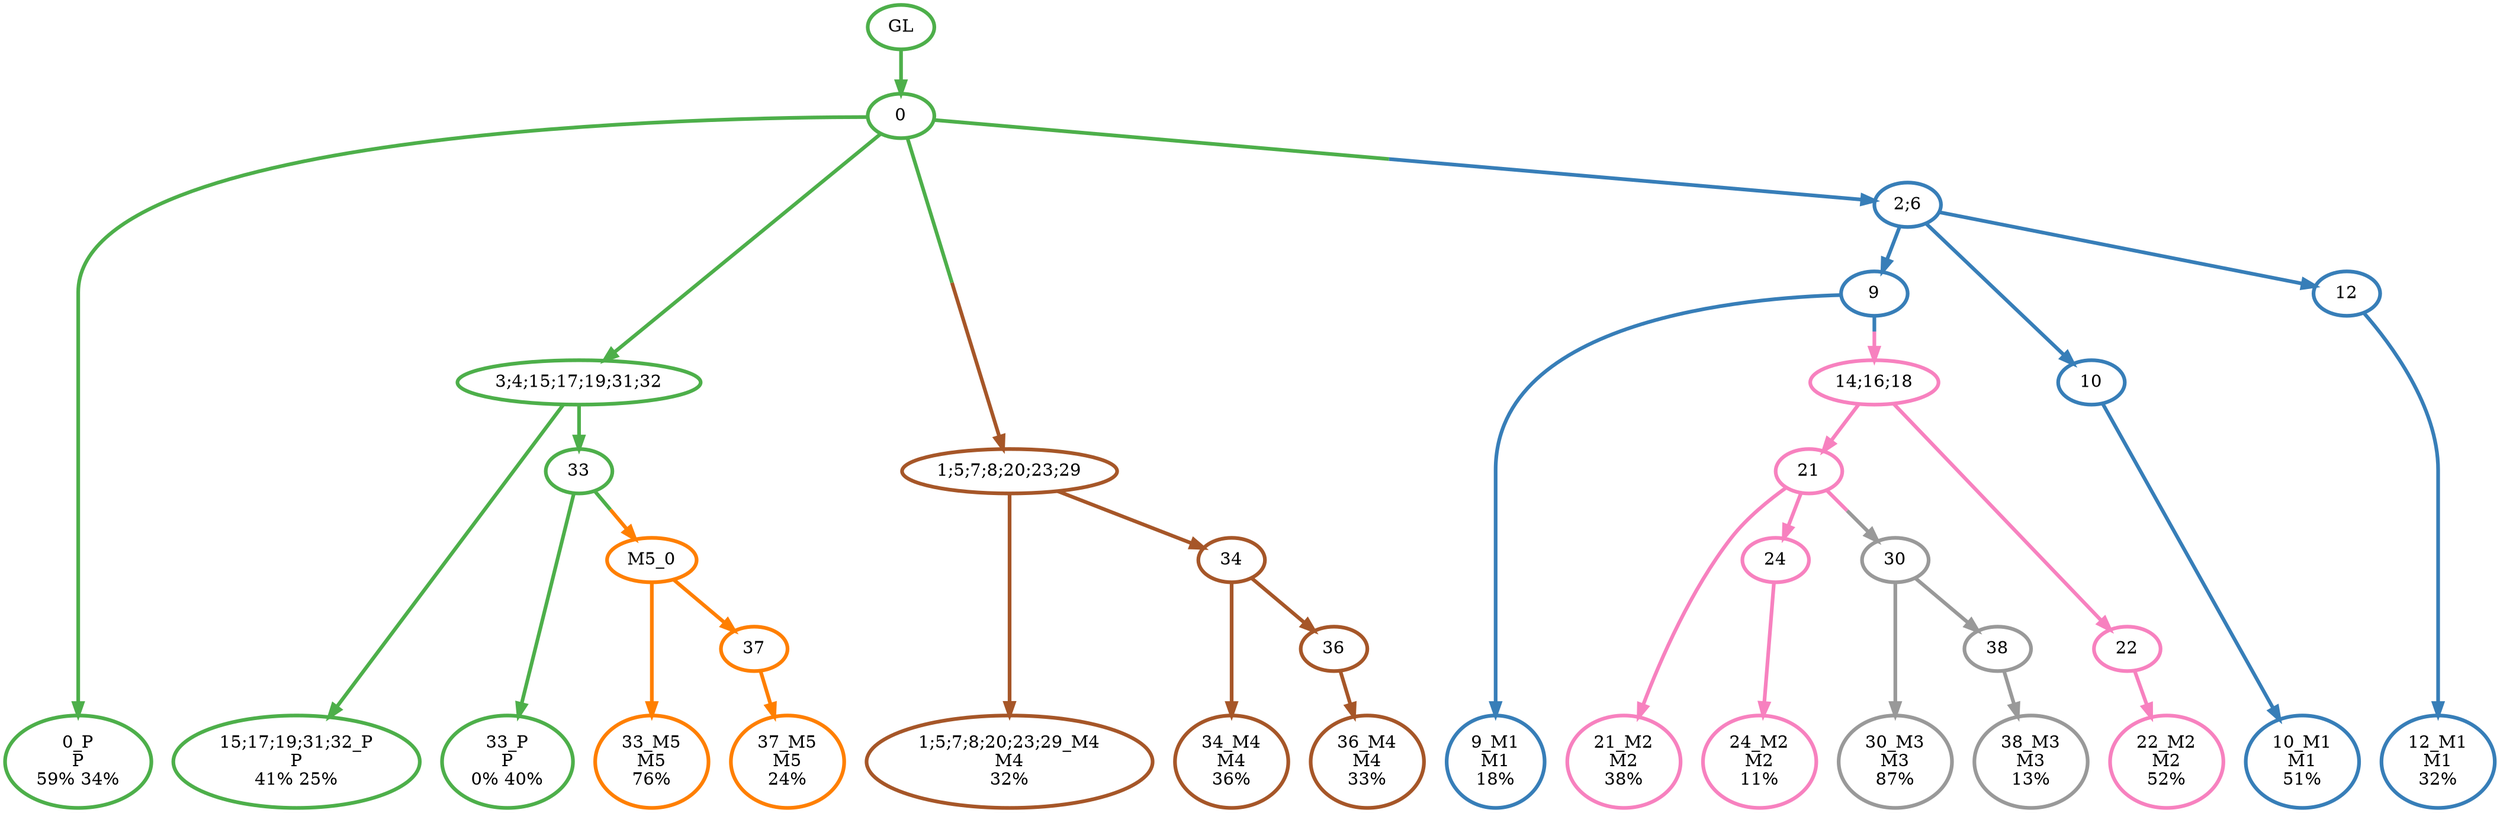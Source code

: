 digraph T {
	{
		rank=same
		32 [penwidth=3,colorscheme=set19,color=3,label="0_P\nP\n59% 34%"]
		30 [penwidth=3,colorscheme=set19,color=3,label="15;17;19;31;32_P\nP\n41% 25%"]
		28 [penwidth=3,colorscheme=set19,color=3,label="33_P\nP\n0% 40%"]
		26 [penwidth=3,colorscheme=set19,color=2,label="9_M1\nM1\n18%"]
		24 [penwidth=3,colorscheme=set19,color=2,label="10_M1\nM1\n51%"]
		22 [penwidth=3,colorscheme=set19,color=2,label="12_M1\nM1\n32%"]
		20 [penwidth=3,colorscheme=set19,color=8,label="21_M2\nM2\n38%"]
		18 [penwidth=3,colorscheme=set19,color=8,label="24_M2\nM2\n11%"]
		16 [penwidth=3,colorscheme=set19,color=8,label="22_M2\nM2\n52%"]
		15 [penwidth=3,colorscheme=set19,color=9,label="30_M3\nM3\n87%"]
		13 [penwidth=3,colorscheme=set19,color=9,label="38_M3\nM3\n13%"]
		12 [penwidth=3,colorscheme=set19,color=7,label="1;5;7;8;20;23;29_M4\nM4\n32%"]
		10 [penwidth=3,colorscheme=set19,color=7,label="34_M4\nM4\n36%"]
		8 [penwidth=3,colorscheme=set19,color=7,label="36_M4\nM4\n33%"]
		7 [penwidth=3,colorscheme=set19,color=5,label="33_M5\nM5\n76%"]
		5 [penwidth=3,colorscheme=set19,color=5,label="37_M5\nM5\n24%"]
	}
	34 [penwidth=3,colorscheme=set19,color=3,label="GL"]
	33 [penwidth=3,colorscheme=set19,color=3,label="0"]
	31 [penwidth=3,colorscheme=set19,color=3,label="3;4;15;17;19;31;32"]
	29 [penwidth=3,colorscheme=set19,color=3,label="33"]
	27 [penwidth=3,colorscheme=set19,color=2,label="9"]
	25 [penwidth=3,colorscheme=set19,color=2,label="10"]
	23 [penwidth=3,colorscheme=set19,color=2,label="12"]
	21 [penwidth=3,colorscheme=set19,color=8,label="21"]
	19 [penwidth=3,colorscheme=set19,color=8,label="24"]
	17 [penwidth=3,colorscheme=set19,color=8,label="22"]
	14 [penwidth=3,colorscheme=set19,color=9,label="38"]
	11 [penwidth=3,colorscheme=set19,color=7,label="34"]
	9 [penwidth=3,colorscheme=set19,color=7,label="36"]
	6 [penwidth=3,colorscheme=set19,color=5,label="37"]
	4 [penwidth=3,colorscheme=set19,color=9,label="30"]
	3 [penwidth=3,colorscheme=set19,color=8,label="14;16;18"]
	2 [penwidth=3,colorscheme=set19,color=5,label="M5_0"]
	1 [penwidth=3,colorscheme=set19,color=7,label="1;5;7;8;20;23;29"]
	0 [penwidth=3,colorscheme=set19,color=2,label="2;6"]
	34 -> 33 [penwidth=3,colorscheme=set19,color=3]
	33 -> 32 [penwidth=3,colorscheme=set19,color=3]
	33 -> 31 [penwidth=3,colorscheme=set19,color=3]
	33 -> 1 [penwidth=3,colorscheme=set19,color="3;0.5:7"]
	33 -> 0 [penwidth=3,colorscheme=set19,color="3;0.5:2"]
	31 -> 30 [penwidth=3,colorscheme=set19,color=3]
	31 -> 29 [penwidth=3,colorscheme=set19,color=3]
	29 -> 28 [penwidth=3,colorscheme=set19,color=3]
	29 -> 2 [penwidth=3,colorscheme=set19,color="3;0.5:5"]
	27 -> 26 [penwidth=3,colorscheme=set19,color=2]
	27 -> 3 [penwidth=3,colorscheme=set19,color="2;0.5:8"]
	25 -> 24 [penwidth=3,colorscheme=set19,color=2]
	23 -> 22 [penwidth=3,colorscheme=set19,color=2]
	21 -> 20 [penwidth=3,colorscheme=set19,color=8]
	21 -> 19 [penwidth=3,colorscheme=set19,color=8]
	21 -> 4 [penwidth=3,colorscheme=set19,color="8;0.5:9"]
	19 -> 18 [penwidth=3,colorscheme=set19,color=8]
	17 -> 16 [penwidth=3,colorscheme=set19,color=8]
	14 -> 13 [penwidth=3,colorscheme=set19,color=9]
	11 -> 10 [penwidth=3,colorscheme=set19,color=7]
	11 -> 9 [penwidth=3,colorscheme=set19,color=7]
	9 -> 8 [penwidth=3,colorscheme=set19,color=7]
	6 -> 5 [penwidth=3,colorscheme=set19,color=5]
	4 -> 15 [penwidth=3,colorscheme=set19,color=9]
	4 -> 14 [penwidth=3,colorscheme=set19,color=9]
	3 -> 21 [penwidth=3,colorscheme=set19,color=8]
	3 -> 17 [penwidth=3,colorscheme=set19,color=8]
	2 -> 7 [penwidth=3,colorscheme=set19,color=5]
	2 -> 6 [penwidth=3,colorscheme=set19,color=5]
	1 -> 12 [penwidth=3,colorscheme=set19,color=7]
	1 -> 11 [penwidth=3,colorscheme=set19,color=7]
	0 -> 27 [penwidth=3,colorscheme=set19,color=2]
	0 -> 25 [penwidth=3,colorscheme=set19,color=2]
	0 -> 23 [penwidth=3,colorscheme=set19,color=2]
}
